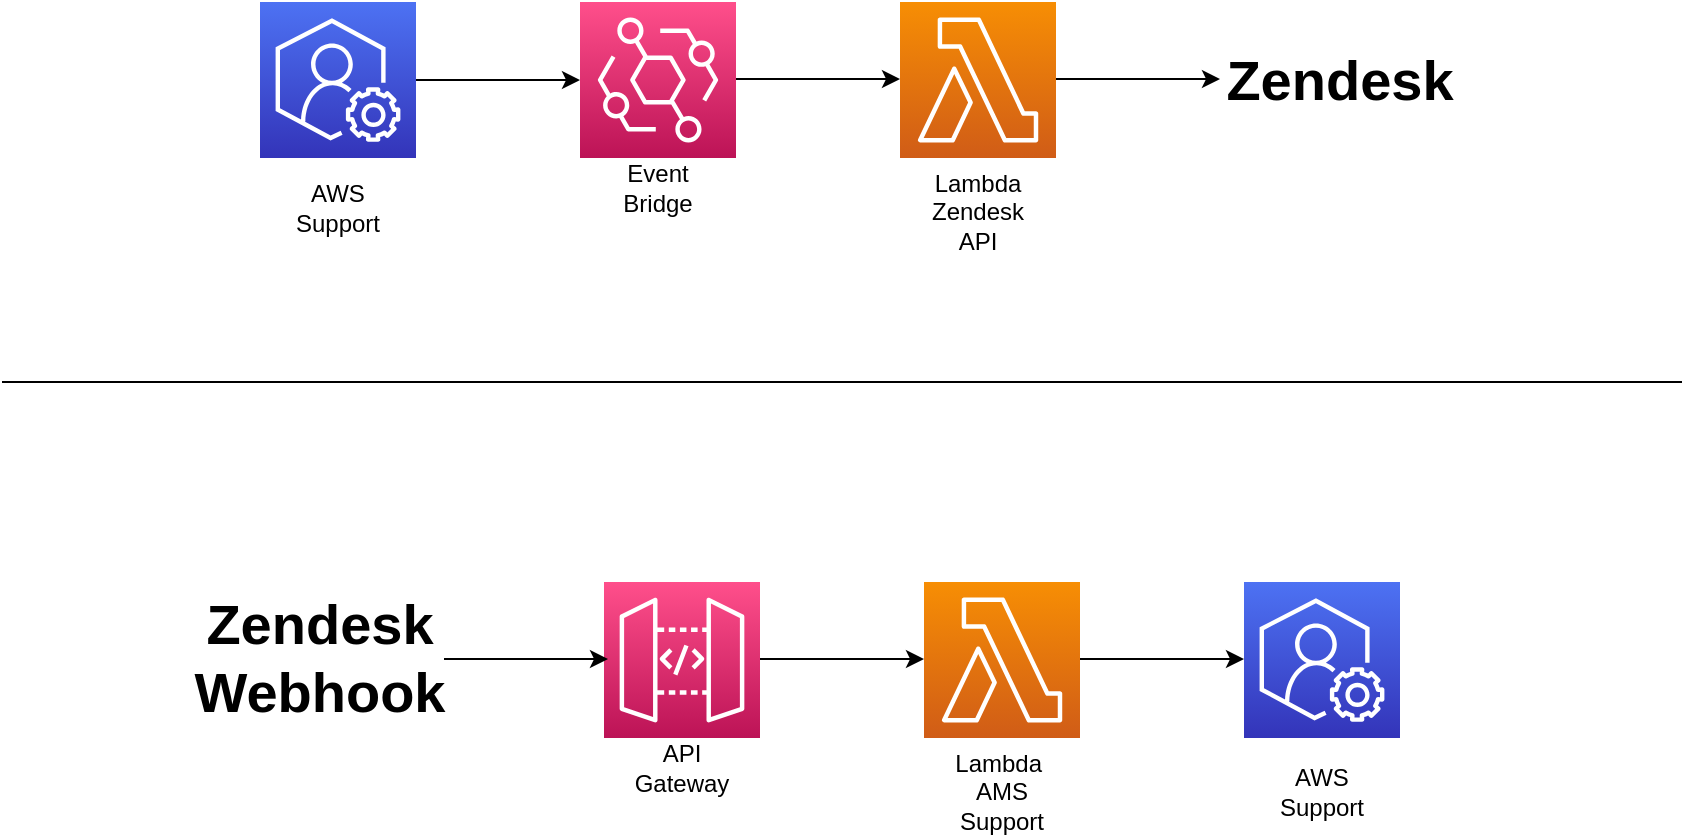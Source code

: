 <mxfile version="20.4.0" type="device"><diagram id="pHGp1DYlmgB0pHaR_Ge1" name="Page-1"><mxGraphModel dx="981" dy="548" grid="1" gridSize="10" guides="1" tooltips="1" connect="1" arrows="1" fold="1" page="1" pageScale="1" pageWidth="850" pageHeight="1100" math="0" shadow="0"><root><mxCell id="0"/><mxCell id="1" parent="0"/><mxCell id="ldcVaC7-4vEGo6aXdYWe-1" value="" style="sketch=0;points=[[0,0,0],[0.25,0,0],[0.5,0,0],[0.75,0,0],[1,0,0],[0,1,0],[0.25,1,0],[0.5,1,0],[0.75,1,0],[1,1,0],[0,0.25,0],[0,0.5,0],[0,0.75,0],[1,0.25,0],[1,0.5,0],[1,0.75,0]];outlineConnect=0;fontColor=#232F3E;gradientColor=#4D72F3;gradientDirection=north;fillColor=#3334B9;strokeColor=#ffffff;dashed=0;verticalLabelPosition=bottom;verticalAlign=top;align=center;html=1;fontSize=12;fontStyle=0;aspect=fixed;shape=mxgraph.aws4.resourceIcon;resIcon=mxgraph.aws4.support;" vertex="1" parent="1"><mxGeometry x="130" y="90" width="78" height="78" as="geometry"/></mxCell><mxCell id="ldcVaC7-4vEGo6aXdYWe-2" value="" style="sketch=0;points=[[0,0,0],[0.25,0,0],[0.5,0,0],[0.75,0,0],[1,0,0],[0,1,0],[0.25,1,0],[0.5,1,0],[0.75,1,0],[1,1,0],[0,0.25,0],[0,0.5,0],[0,0.75,0],[1,0.25,0],[1,0.5,0],[1,0.75,0]];outlineConnect=0;fontColor=#232F3E;gradientColor=#FF4F8B;gradientDirection=north;fillColor=#BC1356;strokeColor=#ffffff;dashed=0;verticalLabelPosition=bottom;verticalAlign=top;align=center;html=1;fontSize=12;fontStyle=0;aspect=fixed;shape=mxgraph.aws4.resourceIcon;resIcon=mxgraph.aws4.eventbridge;" vertex="1" parent="1"><mxGeometry x="290" y="90" width="78" height="78" as="geometry"/></mxCell><mxCell id="ldcVaC7-4vEGo6aXdYWe-3" value="" style="sketch=0;points=[[0,0,0],[0.25,0,0],[0.5,0,0],[0.75,0,0],[1,0,0],[0,1,0],[0.25,1,0],[0.5,1,0],[0.75,1,0],[1,1,0],[0,0.25,0],[0,0.5,0],[0,0.75,0],[1,0.25,0],[1,0.5,0],[1,0.75,0]];outlineConnect=0;fontColor=#232F3E;gradientColor=#F78E04;gradientDirection=north;fillColor=#D05C17;strokeColor=#ffffff;dashed=0;verticalLabelPosition=bottom;verticalAlign=top;align=center;html=1;fontSize=12;fontStyle=0;aspect=fixed;shape=mxgraph.aws4.resourceIcon;resIcon=mxgraph.aws4.lambda;" vertex="1" parent="1"><mxGeometry x="450" y="90" width="78" height="78" as="geometry"/></mxCell><mxCell id="ldcVaC7-4vEGo6aXdYWe-4" value="" style="endArrow=classic;html=1;rounded=0;" edge="1" parent="1" source="ldcVaC7-4vEGo6aXdYWe-1" target="ldcVaC7-4vEGo6aXdYWe-2"><mxGeometry width="50" height="50" relative="1" as="geometry"><mxPoint x="210" y="270" as="sourcePoint"/><mxPoint x="260" y="220" as="targetPoint"/></mxGeometry></mxCell><mxCell id="ldcVaC7-4vEGo6aXdYWe-5" value="" style="endArrow=classic;html=1;rounded=0;" edge="1" parent="1"><mxGeometry width="50" height="50" relative="1" as="geometry"><mxPoint x="368" y="128.5" as="sourcePoint"/><mxPoint x="450" y="128.5" as="targetPoint"/></mxGeometry></mxCell><mxCell id="ldcVaC7-4vEGo6aXdYWe-6" value="API Gateway" style="text;html=1;strokeColor=none;fillColor=none;align=center;verticalAlign=middle;whiteSpace=wrap;rounded=0;" vertex="1" parent="1"><mxGeometry x="311" y="458" width="60" height="30" as="geometry"/></mxCell><mxCell id="ldcVaC7-4vEGo6aXdYWe-9" value="Event Bridge" style="text;html=1;strokeColor=none;fillColor=none;align=center;verticalAlign=middle;whiteSpace=wrap;rounded=0;" vertex="1" parent="1"><mxGeometry x="299" y="168" width="60" height="30" as="geometry"/></mxCell><mxCell id="ldcVaC7-4vEGo6aXdYWe-11" value="Lambda Zendesk API" style="text;html=1;strokeColor=none;fillColor=none;align=center;verticalAlign=middle;whiteSpace=wrap;rounded=0;" vertex="1" parent="1"><mxGeometry x="459" y="180" width="60" height="30" as="geometry"/></mxCell><mxCell id="ldcVaC7-4vEGo6aXdYWe-12" value="&lt;font style=&quot;font-size: 28px;&quot;&gt;&lt;b&gt;Zendesk&lt;/b&gt;&lt;/font&gt;" style="text;html=1;strokeColor=none;fillColor=none;align=center;verticalAlign=middle;whiteSpace=wrap;rounded=0;" vertex="1" parent="1"><mxGeometry x="640" y="114" width="60" height="30" as="geometry"/></mxCell><mxCell id="ldcVaC7-4vEGo6aXdYWe-13" value="" style="endArrow=classic;html=1;rounded=0;" edge="1" parent="1"><mxGeometry width="50" height="50" relative="1" as="geometry"><mxPoint x="528" y="128.5" as="sourcePoint"/><mxPoint x="610" y="128.5" as="targetPoint"/></mxGeometry></mxCell><mxCell id="ldcVaC7-4vEGo6aXdYWe-14" value="&lt;font style=&quot;font-size: 28px;&quot;&gt;&lt;b&gt;Zendesk&lt;br&gt;Webhook&lt;br&gt;&lt;br&gt;&lt;/b&gt;&lt;/font&gt;" style="text;html=1;strokeColor=none;fillColor=none;align=center;verticalAlign=middle;whiteSpace=wrap;rounded=0;" vertex="1" parent="1"><mxGeometry x="130" y="420" width="60" height="30" as="geometry"/></mxCell><mxCell id="ldcVaC7-4vEGo6aXdYWe-15" value="" style="sketch=0;points=[[0,0,0],[0.25,0,0],[0.5,0,0],[0.75,0,0],[1,0,0],[0,1,0],[0.25,1,0],[0.5,1,0],[0.75,1,0],[1,1,0],[0,0.25,0],[0,0.5,0],[0,0.75,0],[1,0.25,0],[1,0.5,0],[1,0.75,0]];outlineConnect=0;fontColor=#232F3E;gradientColor=#FF4F8B;gradientDirection=north;fillColor=#BC1356;strokeColor=#ffffff;dashed=0;verticalLabelPosition=bottom;verticalAlign=top;align=center;html=1;fontSize=12;fontStyle=0;aspect=fixed;shape=mxgraph.aws4.resourceIcon;resIcon=mxgraph.aws4.api_gateway;" vertex="1" parent="1"><mxGeometry x="302" y="380" width="78" height="78" as="geometry"/></mxCell><mxCell id="ldcVaC7-4vEGo6aXdYWe-16" value="" style="endArrow=classic;html=1;rounded=0;" edge="1" parent="1"><mxGeometry width="50" height="50" relative="1" as="geometry"><mxPoint x="222" y="418.5" as="sourcePoint"/><mxPoint x="304" y="418.5" as="targetPoint"/></mxGeometry></mxCell><mxCell id="ldcVaC7-4vEGo6aXdYWe-17" value="AWS Support" style="text;html=1;strokeColor=none;fillColor=none;align=center;verticalAlign=middle;whiteSpace=wrap;rounded=0;" vertex="1" parent="1"><mxGeometry x="139" y="178" width="60" height="30" as="geometry"/></mxCell><mxCell id="ldcVaC7-4vEGo6aXdYWe-18" value="" style="endArrow=classic;html=1;rounded=0;" edge="1" parent="1"><mxGeometry width="50" height="50" relative="1" as="geometry"><mxPoint x="380" y="418.5" as="sourcePoint"/><mxPoint x="462" y="418.5" as="targetPoint"/></mxGeometry></mxCell><mxCell id="ldcVaC7-4vEGo6aXdYWe-19" value="" style="sketch=0;points=[[0,0,0],[0.25,0,0],[0.5,0,0],[0.75,0,0],[1,0,0],[0,1,0],[0.25,1,0],[0.5,1,0],[0.75,1,0],[1,1,0],[0,0.25,0],[0,0.5,0],[0,0.75,0],[1,0.25,0],[1,0.5,0],[1,0.75,0]];outlineConnect=0;fontColor=#232F3E;gradientColor=#F78E04;gradientDirection=north;fillColor=#D05C17;strokeColor=#ffffff;dashed=0;verticalLabelPosition=bottom;verticalAlign=top;align=center;html=1;fontSize=12;fontStyle=0;aspect=fixed;shape=mxgraph.aws4.resourceIcon;resIcon=mxgraph.aws4.lambda;" vertex="1" parent="1"><mxGeometry x="462" y="380" width="78" height="78" as="geometry"/></mxCell><mxCell id="ldcVaC7-4vEGo6aXdYWe-20" value="Lambda&amp;nbsp;&lt;br&gt;AMS Support" style="text;html=1;strokeColor=none;fillColor=none;align=center;verticalAlign=middle;whiteSpace=wrap;rounded=0;" vertex="1" parent="1"><mxGeometry x="471" y="470" width="60" height="30" as="geometry"/></mxCell><mxCell id="ldcVaC7-4vEGo6aXdYWe-21" value="" style="sketch=0;points=[[0,0,0],[0.25,0,0],[0.5,0,0],[0.75,0,0],[1,0,0],[0,1,0],[0.25,1,0],[0.5,1,0],[0.75,1,0],[1,1,0],[0,0.25,0],[0,0.5,0],[0,0.75,0],[1,0.25,0],[1,0.5,0],[1,0.75,0]];outlineConnect=0;fontColor=#232F3E;gradientColor=#4D72F3;gradientDirection=north;fillColor=#3334B9;strokeColor=#ffffff;dashed=0;verticalLabelPosition=bottom;verticalAlign=top;align=center;html=1;fontSize=12;fontStyle=0;aspect=fixed;shape=mxgraph.aws4.resourceIcon;resIcon=mxgraph.aws4.support;" vertex="1" parent="1"><mxGeometry x="622" y="380" width="78" height="78" as="geometry"/></mxCell><mxCell id="ldcVaC7-4vEGo6aXdYWe-22" value="" style="endArrow=classic;html=1;rounded=0;" edge="1" parent="1"><mxGeometry width="50" height="50" relative="1" as="geometry"><mxPoint x="540" y="418.5" as="sourcePoint"/><mxPoint x="622" y="418.5" as="targetPoint"/></mxGeometry></mxCell><mxCell id="ldcVaC7-4vEGo6aXdYWe-23" value="AWS Support" style="text;html=1;strokeColor=none;fillColor=none;align=center;verticalAlign=middle;whiteSpace=wrap;rounded=0;" vertex="1" parent="1"><mxGeometry x="631" y="470" width="60" height="30" as="geometry"/></mxCell><mxCell id="ldcVaC7-4vEGo6aXdYWe-24" value="" style="endArrow=none;html=1;rounded=0;fontSize=28;" edge="1" parent="1"><mxGeometry width="50" height="50" relative="1" as="geometry"><mxPoint x="1" y="280" as="sourcePoint"/><mxPoint x="841" y="280" as="targetPoint"/></mxGeometry></mxCell></root></mxGraphModel></diagram></mxfile>